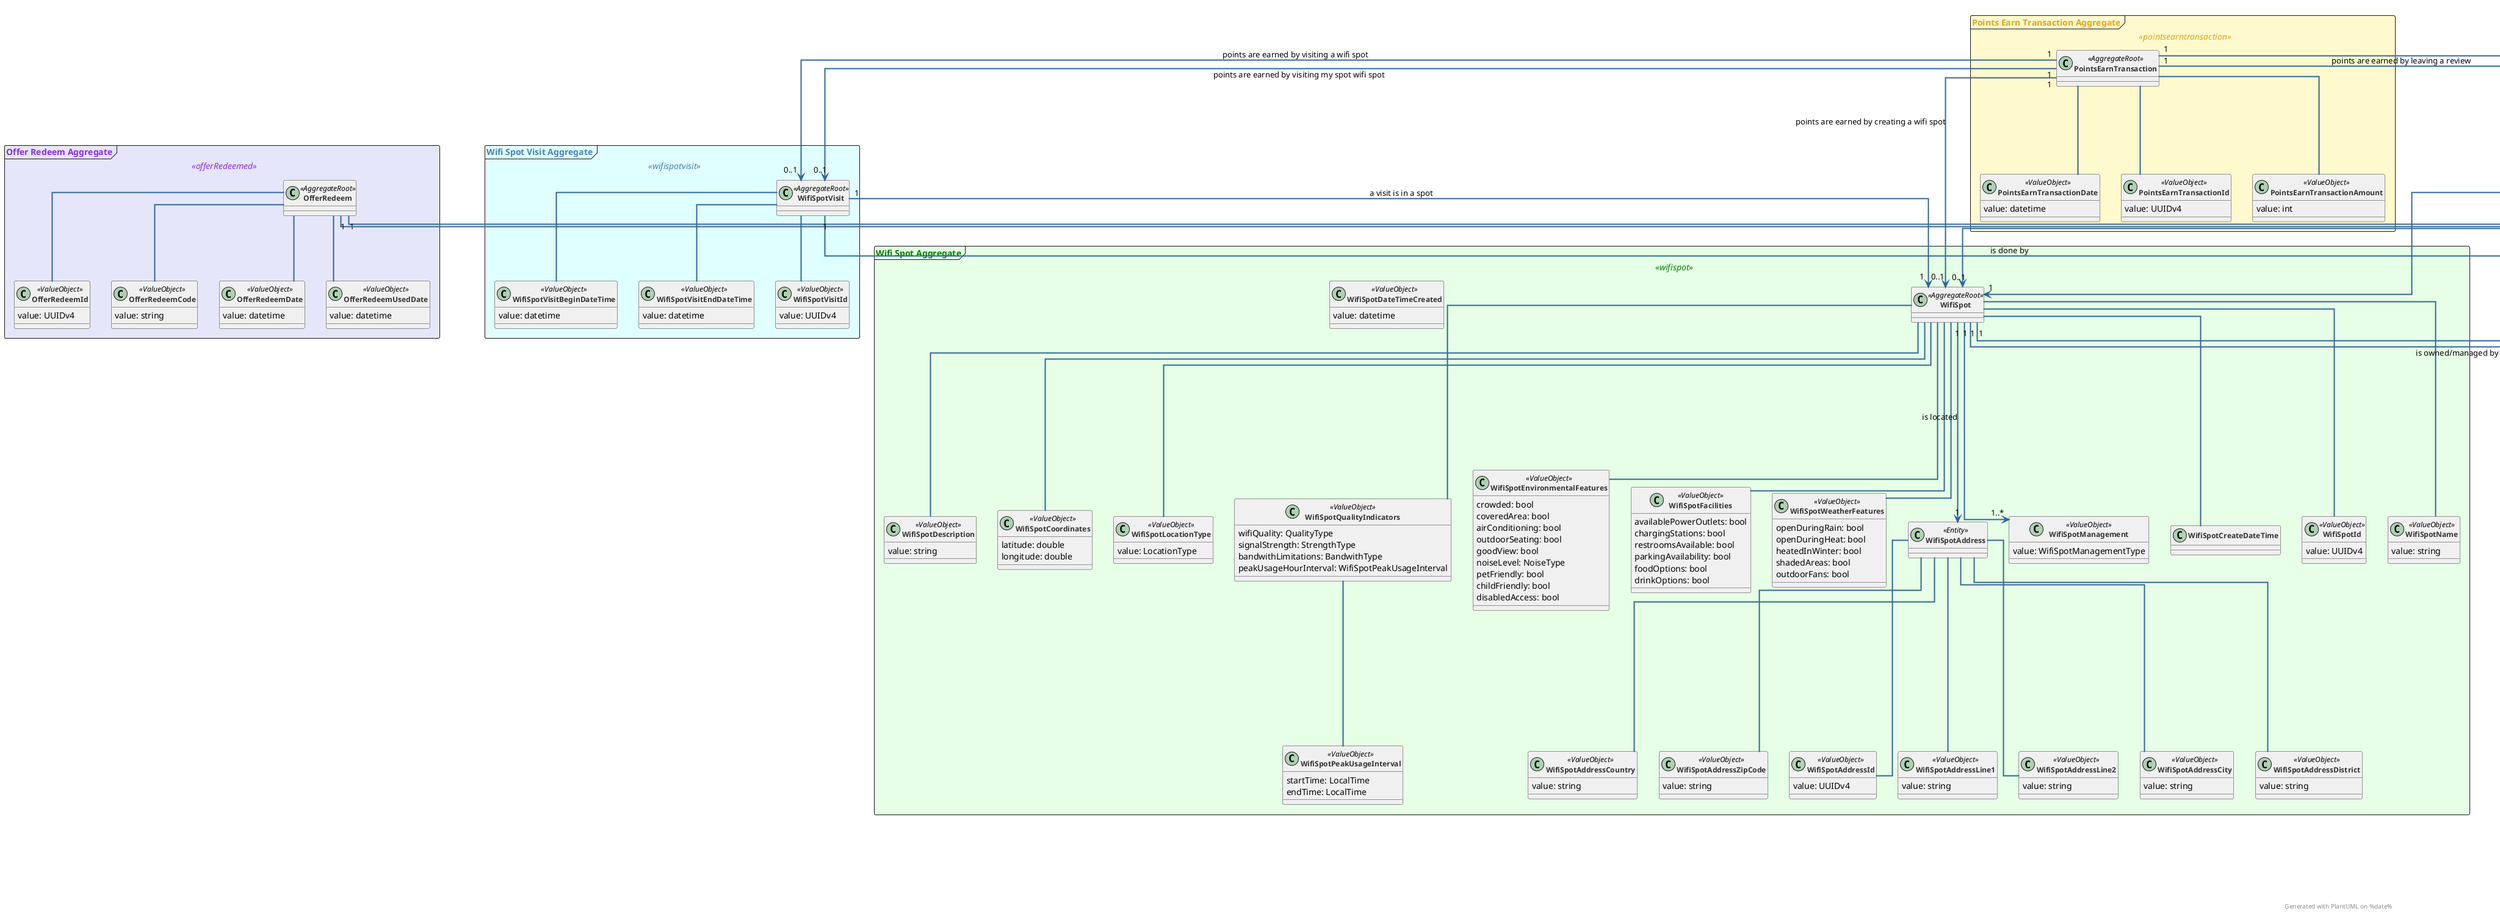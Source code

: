 @startuml Domain Model

' Define colors and styles for elements
skinparam Class {
    BackgroundColor #F0F0F0
    BorderColor #333333
    ArrowColor #336699
    FontColor #333333
    FontSize 12
    FontStyle Bold
    Shadowing true
}

' Style for relationships
skinparam linetype ortho
skinparam arrowThickness 2
skinparam arrowColor #336699
skinparam linetype ortho

' Header/footer with additional info
header "Domain Model"
footer "Generated with PlantUML on %date%"

<style>

    frame {
        .user {
            BackgroundColor #FFFAF0       
            BorderColor #CC5500           
            FontColor #CC5500 
        }

        .wifispot {
            BackgroundColor #E6FFE6 
            BorderColor #008000
            FontColor #008000
        }

        .review {
            BackgroundColor #F0F8FF       
            BorderColor #4682B4          
            FontColor #4682B4             
        }

        .wifispotvisit {
            BackgroundColor #E0FFFF
            BorderColor #4682B4
            FontColor #4682B4               
        }

        .offer {
            BackgroundColor #FFE4E1
            BorderColor #FF4500           
            FontColor #FF4500
        }

        .pointsearntransaction {
            BackgroundColor #FFFACD
            BorderColor #DAA520
            FontColor #DAA520
        }

        .pointswastetransaction {
            BackgroundColor: #FFFFE0
            BorderColor: #FFD700
            FontColor: #FFD700
        }


        .offerRedeemed {
            BackgroundColor: #E6E6FA
            BorderColor: #8A2BE2
            FontColor: #8A2BE2
        }
        .searchhistory {
            BackgroundColor: #F5FFFA;
            BorderColor: #2E8B57;    
            FontColor: #2E8B57;      
        }



    }

</style>

'ENUMS 
Enum LocationType {
    PUBLIC
    CAFE
    LIBRARY
    PARK
    SCHOOL
    RESTAURANT
    OTHERS
}

Enum QualityType {
    HIGH
    MEDIUM
    LOW
}

Enum BandwithType {
    LIMITED
    UNLIMITED
}

Enum StrengthType {
    STRONG
    MEDIUM
    LOW
}

Enum NoiseType {
    NONE
    QUIET
    MODERATE
    LOUD
}

Enum WifiSpotManagementType {
    SPONSOR
    VERIFIED
    UNVERIFIED
}


frame "User Aggregate" <<user>> {

    ' User AggregateRoot
    class User <<AggregateRoot>> {

    } 

    Class UserId <<ValueObject>>{
        value: UUIDv4
    }

    Class UserFirstName <<ValueObject>>{
        value: string
    }

    Class UserLastName <<ValueObject>>{
        value: string
    }

    Class UserGender <<ValueObject>>{
        value: Gender
    }

    Class UserName <<ValueObject>>{
        value: string
    }

    Class UserEmail <<ValueObject>>{
        value: string
    }

    Class UserPassword <<ValueObject>>{
        value: string
    }

    Class UserBirthDate <<ValueObject>>{
        value: date
    }

    Class UserRole <<ValueObject>> {
        value: Role
    }

    Class UserVATNumber <<ValueObject>> {
        value: string
    }

    'Entity UserAddress
    Class UserAddress <<Entity>>{
        
    }

    Class UserAddressLine1 <<ValueObject>>{
        value: string
    }

    Class UserAddressLine2 <<ValueObject>>{
        value: string
    }

    Class UserAddressCity <<ValueObject>>{
        value: string
    }

    Class UserAddressDistrict <<ValueObject>>{
        value: string
    }

    Class UserAddressCountry <<ValueObject>>{
        value: string
    }

    Class UserAddressZipCode <<ValueObject>>{
        value: string
    }

    Enum Role {
        ADMIN
        OFFER_MANAGER
        USER
        USER_PREMIUM
    }

    Enum Gender {
        MALE
        FEMALE
        OTHER
    }


    'User Entity Relationships w/ VOs
    User -- UserId
    User -- UserFirstName
    User -- UserLastName
    User -- UserGender
    User -- UserName
    User -- UserEmail
    User -- UserPassword
    User -- UserBirthDate
    User -- UserVATNumber
    User "1"-->"1..*" UserRole 

    'User Address Entity Relationships w/ VOs
    UserAddress -- UserAddressLine1
    UserAddress -- UserAddressLine2
    UserAddress -- UserAddressCity
    UserAddress -- UserAddressDistrict
    UserAddress -- UserAddressCountry
    UserAddress -- UserAddressZipCode


    'User Entity Relationships w/ Entities
    User "1"-->"1" UserAddress : lives/is placed

}



frame "Wifi Spot Aggregate" <<wifispot>> {

    Class WifiSpot <<AggregateRoot>> {
        
    }

    Class WifiSpotId <<ValueObject>> {
        value: UUIDv4
    }

    Class WifiSpotName <<ValueObject>> {
        value: string
    }

    Class WifiSpotDescription <<ValueObject>> {
        value: string
    }

    Class WifiSpotCoordinates <<ValueObject>> {
        latitude: double
        longitude: double
    }

    Class WifiSpotLocationType <<ValueObject>> {
        value: LocationType
    }

    Class WifiSpotQualityIndicators <<ValueObject>> {
        wifiQuality: QualityType
        signalStrength: StrengthType
        bandwithLimitations: BandwithType
        peakUsageHourInterval: WifiSpotPeakUsageInterval
    }

    Class WifiSpotEnvironmentalFeatures <<ValueObject>> {
        crowded: bool
        coveredArea: bool
        airConditioning: bool
        outdoorSeating: bool
        goodView: bool
        noiseLevel: NoiseType
        petFriendly: bool
        childFriendly: bool
        disabledAccess: bool
    }

    Class WifiSpotFacilities <<ValueObject>> {
        availablePowerOutlets: bool
        chargingStations: bool
        restroomsAvailable: bool
        parkingAvailability: bool
        foodOptions: bool
        drinkOptions: bool
    }
    
    Class WifiSpotPeakUsageInterval <<ValueObject>> {
        startTime: LocalTime
        endTime: LocalTime
    }

    Class WifiSpotWeatherFeatures <<ValueObject>>{
        openDuringRain: bool
        openDuringHeat: bool
        heatedInWinter: bool
        shadedAreas: bool
        outdoorFans: bool
    }

    Class WifiSpotDateTimeCreated <<ValueObject>> {
        value: datetime
    }

    'Entity WifiSpotAddress
    Class WifiSpotAddress <<Entity>>{

    }

    Class WifiSpotAddressLine1 <<ValueObject>>{
        value: string
    }

    Class WifiSpotAddressLine2 <<ValueObject>>{
        value: string
    }

    Class WifiSpotAddressCity <<ValueObject>>{
        value: string
    }

    Class WifiSpotAddressDistrict <<ValueObject>>{
        value: string
    }

    Class WifiSpotAddressCountry <<ValueObject>>{
        value: string
    }

    Class WifiSpotAddressZipCode <<ValueObject>>{
        value: string
    }

    Class WifiSpotManagement <<ValueObject>> {
        value: WifiSpotManagementType
    }
    
    Class WifiSpotAddressId <<ValueObject>> {
        value: UUIDv4
    }
    
    

    'WifiSpot Entity Relationships w/ VOs
    WifiSpot -- WifiSpotId
    WifiSpot -- WifiSpotName
    WifiSpot -- WifiSpotDescription
    WifiSpot -- WifiSpotCoordinates
    WifiSpot -- WifiSpotLocationType
    WifiSpot -- WifiSpotQualityIndicators
    WifiSpot -- WifiSpotEnvironmentalFeatures
    WifiSpot -- WifiSpotFacilities
    WifiSpot -- WifiSpotWeatherFeatures
    WifiSpot -- WifiSpotCreateDateTime
    WifiSpotQualityIndicators -- WifiSpotPeakUsageInterval
    WifiSpot "1" --> "1..*" WifiSpotManagement

    

    'WifiSpotAddress Entity Relationships w/ VOs
    WifiSpotAddress -- WifiSpotAddressId
    WifiSpotAddress -- WifiSpotAddressLine1
    WifiSpotAddress -- WifiSpotAddressLine2
    WifiSpotAddress -- WifiSpotAddressCity
    WifiSpotAddress -- WifiSpotAddressDistrict
    WifiSpotAddress -- WifiSpotAddressCountry
    WifiSpotAddress -- WifiSpotAddressZipCode
    

    'WifiSpot Entity Relationships w/ Entities
    WifiSpot "1" --> "1" WifiSpotAddress : is located
    WifiSpot "1" --> "1" User : is submitted by
    WifiSpot "1" --> "0..*" User : is owned/managed by (when verified)
}


frame "Review Aggregate" <<review>> {

    'Entity Review
    Class Review <<AggregateRoot>>{

    }

    Class ReviewId <<ValueObject>>{
        value: UUIDv4
    }

    Class ReviewOverallClassification <<ValueObject>> {
        value: int
    }

    Class ReviewComment <<ValueObject>> {
        value: string
    }

    'Can be anything, qualitative/quantitative EX:
    'Internet Speed: fast
    'Internet Speed: 500mbps
    'Sofas: comfy
    Class ReviewAttributeClassification <<ValueObject>> {
        name: string
        value: string
    }


    'Review Entity Relationships w/ VOs
    Review -- ReviewId
    Review -- ReviewOverallClassification
    Review "1" --> "*" ReviewAttributeClassification
    Review -- ReviewComment

    'Review Entity Relationships w/ Entities
    Review "1" --> "1" WifiSpot
    Review "1" --> "1" User : is created by


}


frame "Offer Aggregate" <<offer>>{

    Class Offer <<AggregateRoot>>{

    }

    Class OfferId <<ValueObject>> {
        value: UUIDv4
    }

    class OfferCost <<ValueObject>> {
        value: int
    }

    Class OfferDescription <<ValueObject>> {
        value: string
    }

    Class OfferImage <<ValueObject>> {
        value: blob
    }

    Class OfferExpirationDate <<ValueObject>> {
        value: datetime
    }

    Class OfferActive <<ValueObject>> {
        value: bool
    }

    'Offer Entity Relationships w/ VOs
    Offer -- OfferId
    Offer -- OfferCost
    Offer -- OfferDescription
    Offer -- OfferImage
    Offer -- OfferExpirationDate
    Offer -- OfferActive

    'Offer Entity Relationships w/ Entities
    Offer "1" --> "1" User : added by [ADMIN, PARTNER, OFFER_MANAGER] user
    Offer "1" --> "0..1" WifiSpot : available on

}

frame "Offer Redeem Aggregate" <<offerRedeemed>> {
    Class OfferRedeem <<AggregateRoot>>{

    }

    Class OfferRedeemId <<ValueObject>> {
        value: UUIDv4
    }

    Class OfferRedeemCode <<ValueObject>>{
        value: string
    }

    Class OfferRedeemDate <<ValueObject>> {
        value: datetime
    }

    Class OfferRedeemUsedDate <<ValueObject>> {
        value: datetime
    }

    'OfferRedeem Entity Relationships w/ VOs
    OfferRedeem -- OfferRedeemId
    OfferRedeem -- OfferRedeemCode
    OfferRedeem -- OfferRedeemDate
    OfferRedeem -- OfferRedeemUsedDate

    'Offer Redeem Entity Relationship w/ Entities
    OfferRedeem "1" -> "1" Offer
    OfferRedeem "1" -> "1" User
}

frame "Wifi Spot Visit Aggregate" <<wifispotvisit>> {
    Class WifiSpotVisit <<AggregateRoot>> {

    }

    Class WifiSpotVisitId <<ValueObject>> {
        value: UUIDv4
    }

    Class WifiSpotVisitBeginDateTime <<ValueObject>> {
        value: datetime
    }

    Class WifiSpotVisitEndDateTime <<ValueObject>> {
        value: datetime
    }



    'WifiSpotVisit Relationships w/ VOs
    WifiSpotVisit -- WifiSpotVisitId
    WifiSpotVisit -- WifiSpotVisitBeginDateTime
    WifiSpotVisit -- WifiSpotVisitEndDateTime

    'WifiSpot Relationships w/ Entities
    WifiSpotVisit "1" --> "1" User : is done by
    WifiSpotVisit "1" --> "1" WifiSpot : a visit is in a spot
    

}

frame "Points Earn Transaction Aggregate" <<pointsearntransaction>> {

    Class PointsEarnTransaction <<AggregateRoot>> {

    }

    Class PointsEarnTransactionDate <<ValueObject>> {
        value: datetime
    }

    Class PointsEarnTransactionId <<ValueObject>> {
        value: UUIDv4
    }

    Class PointsEarnTransactionAmount <<ValueObject>> {
        value: int
    }

    'PointsEarnTransaction Relationships w/ VOs
    PointsEarnTransaction -- PointsEarnTransactionDate
    PointsEarnTransaction -- PointsEarnTransactionId
    PointsEarnTransaction -- PointsEarnTransactionAmount

    'PointsEarnTransaction Relationships w/ Entities
    PointsEarnTransaction "1" --> "1" User : referenced by
    PointsEarnTransaction "1" --> "0..1" Review : points are earned by leaving a review
    PointsEarnTransaction "1" --> "0..1" WifiSpot : points are earned by creating a wifi spot
    PointsEarnTransaction "1" --> "0..1" WifiSpotVisit : points are earned by visiting a wifi spot
    PointsEarnTransaction "1" --> "0..1" WifiSpotVisit : points are earned by visiting my spot wifi spot
       
}

frame "Points Waste Transaction Aggregate" <<pointswastetransaction>> {

    Class PointsWasteTransaction <<AggregateRoot>> {

    }

    Class PointsWasteTransactionDate <<ValueObject>> {
        value: datetime
    }

    Class PointsWasteTransactionId <<ValueObject>> {
        value: UUIDv4
    }

    Class PointsWasteTransactionAmount <<ValueObject>> {
        value: int
    }

    'PointsTransaction Relationships w/ VOs
    PointsWasteTransaction -- PointsWasteTransactionDate
    PointsWasteTransaction -- PointsWasteTransactionId
    PointsWasteTransaction -- PointsWasteTransactionAmount

    'PointsTransaction Relationships w/ Entities
    PointsWasteTransaction "1" --> "1" User : referenced by
    PointsWasteTransaction "1" --> "1" Offer : points are wasted by buying offers
    
}

frame "Search History Aggregate" <<searchhistory>> {
    Class SearchHistory <<AggregateRoot>> {

    }

    Class SearchHistoryId <<ValueObject>> {
        value: UUIDv4
    }

    Class SearchHistoryQuery <<ValueObject>> {
        value: string
    }

    Class SearchHistoryDateTime <<ValueObject>> {
        value: datetime
    }

    Class SearchHistoryFilter <<ValueObject>> {
        radius: double
        locationType: List<LocationType>
        wifiQuality: List<QualityType>
        signalStrength: List<StrengthType>
        bandwithLimitations: List<BandwithType>
        offPeakUsageHourInterval: List<Pair<time>>
        crowded: bool
        coveredArea: bool
        airConditioning: bool
        outdoorSeating: bool
        goodView: bool
        noiseLevel: List<NoiseType>
        petFriendly: bool
        childFriendly: bool
        disabledAccess: bool
        availablePowerOutlets: bool
        chargingStations: bool
        restroomsAvailable: bool
        parkingAvailability: bool
        foodOptions: bool
        drinkOptions: bool
        openDuringRain: bool
        openDuringHear: bool
        heatedInWinter: bool
        shadedAreas: bool
        outdoorFans: bool

    }

    'SearchHistory Relationships w/ VOs
    SearchHistory -- SearchHistoryId
    SearchHistory -- SearchHistoryQuery
    SearchHistory -- SearchHistoryDateTime
    SearchHistory -- SearchHistoryFilter


    'SearchHistory Relationships w/ Entities
    SearchHistory "1" --> "1" User


}


@enduml
